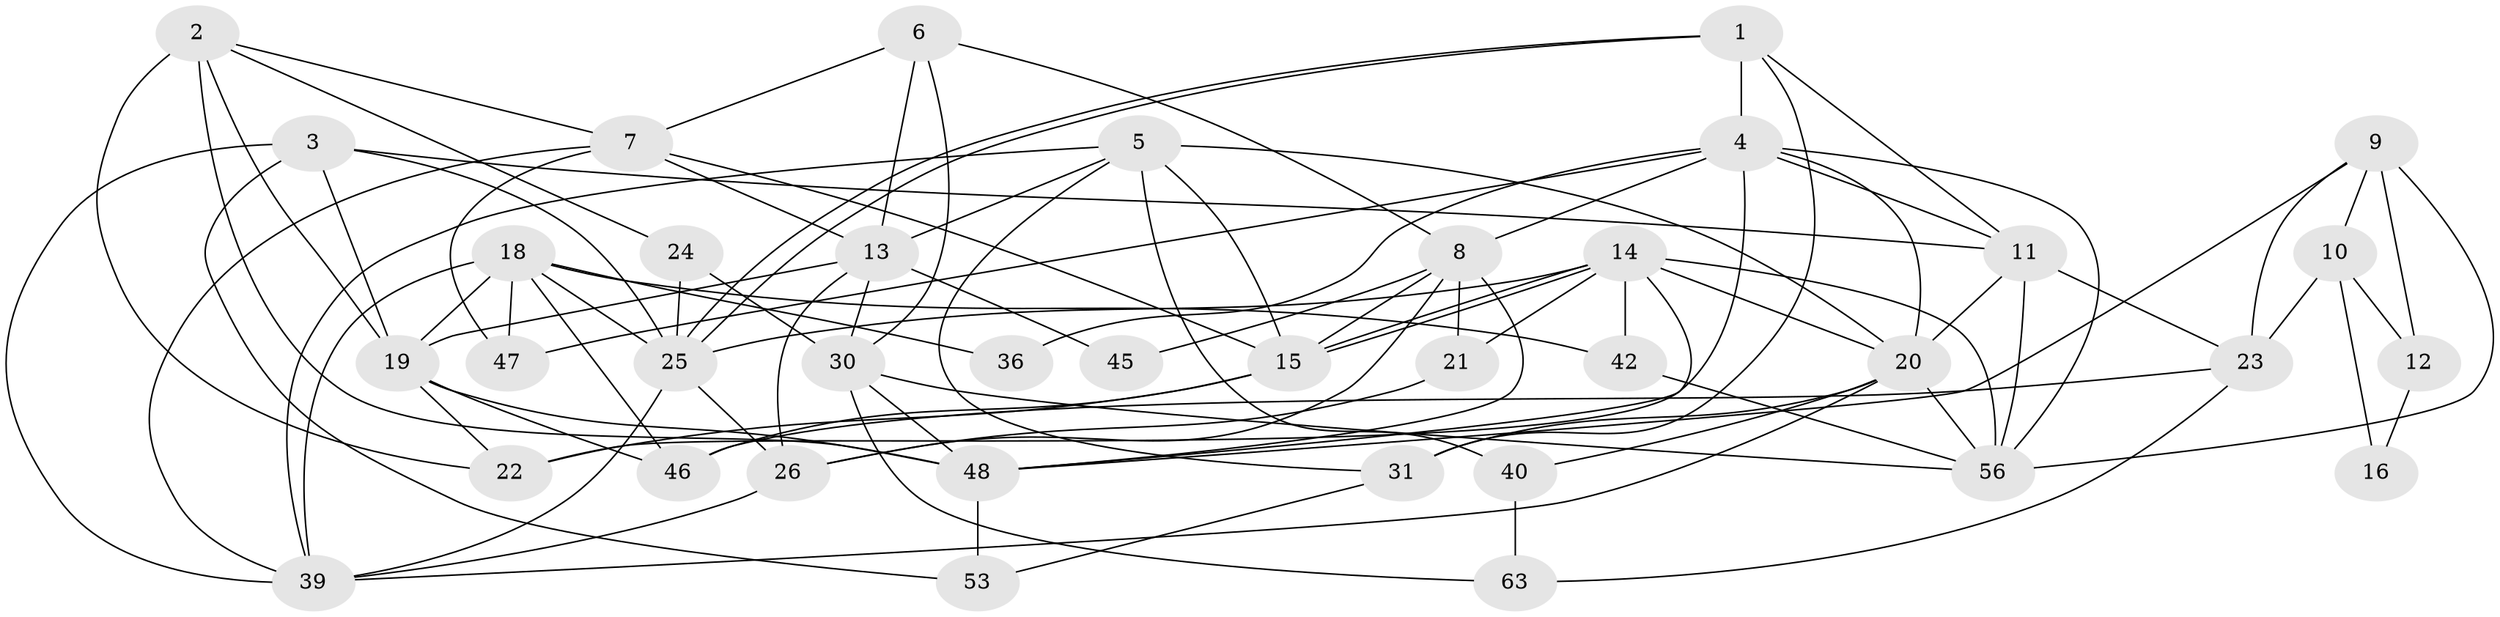 // original degree distribution, {3: 0.30158730158730157, 5: 0.23809523809523808, 6: 0.047619047619047616, 4: 0.2698412698412698, 8: 0.015873015873015872, 7: 0.031746031746031744, 2: 0.09523809523809523}
// Generated by graph-tools (version 1.1) at 2025/11/02/27/25 16:11:22]
// undirected, 38 vertices, 96 edges
graph export_dot {
graph [start="1"]
  node [color=gray90,style=filled];
  1 [super="+32"];
  2 [super="+52"];
  3;
  4 [super="+38"];
  5 [super="+41"];
  6;
  7 [super="+28"];
  8 [super="+51"];
  9 [super="+58"];
  10 [super="+37"];
  11 [super="+27"];
  12 [super="+43"];
  13 [super="+17"];
  14 [super="+62"];
  15 [super="+33"];
  16;
  18 [super="+35"];
  19 [super="+61"];
  20 [super="+49"];
  21;
  22;
  23 [super="+50"];
  24;
  25 [super="+29"];
  26 [super="+54"];
  30 [super="+55"];
  31 [super="+34"];
  36;
  39 [super="+44"];
  40;
  42;
  45;
  46;
  47 [super="+59"];
  48 [super="+60"];
  53;
  56 [super="+57"];
  63;
  1 -- 25;
  1 -- 25;
  1 -- 11;
  1 -- 4;
  1 -- 31;
  2 -- 48;
  2 -- 7;
  2 -- 22;
  2 -- 24;
  2 -- 19;
  3 -- 53;
  3 -- 25;
  3 -- 39;
  3 -- 19;
  3 -- 11;
  4 -- 8;
  4 -- 56;
  4 -- 47;
  4 -- 22;
  4 -- 36;
  4 -- 20;
  4 -- 11;
  5 -- 40;
  5 -- 13;
  5 -- 15;
  5 -- 39;
  5 -- 31;
  5 -- 20;
  6 -- 30;
  6 -- 13;
  6 -- 8;
  6 -- 7;
  7 -- 39;
  7 -- 47;
  7 -- 13;
  7 -- 15;
  8 -- 15;
  8 -- 21;
  8 -- 45;
  8 -- 48;
  8 -- 26;
  9 -- 48;
  9 -- 56;
  9 -- 10;
  9 -- 12 [weight=2];
  9 -- 23;
  10 -- 23 [weight=2];
  10 -- 16;
  10 -- 12;
  11 -- 23;
  11 -- 20;
  11 -- 56;
  12 -- 16;
  13 -- 45;
  13 -- 26;
  13 -- 30;
  13 -- 19;
  14 -- 21;
  14 -- 15;
  14 -- 15;
  14 -- 20 [weight=2];
  14 -- 42;
  14 -- 56;
  14 -- 48;
  14 -- 25;
  15 -- 22 [weight=2];
  15 -- 46;
  18 -- 25;
  18 -- 46;
  18 -- 47;
  18 -- 42;
  18 -- 36;
  18 -- 39;
  18 -- 19;
  19 -- 46;
  19 -- 22;
  19 -- 48;
  20 -- 39;
  20 -- 40;
  20 -- 31;
  20 -- 56;
  21 -- 26;
  23 -- 46;
  23 -- 63;
  24 -- 25;
  24 -- 30;
  25 -- 26;
  25 -- 39;
  26 -- 39;
  30 -- 48;
  30 -- 56;
  30 -- 63;
  31 -- 53;
  40 -- 63;
  42 -- 56;
  48 -- 53;
}
